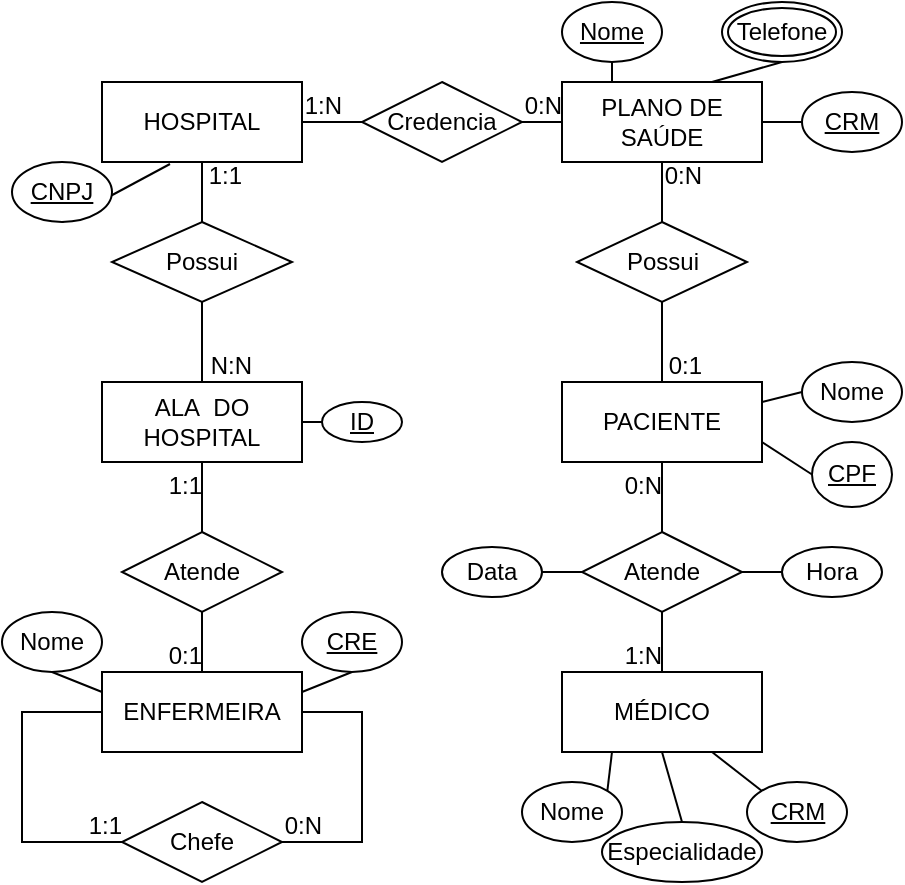 <mxfile version="13.7.9" type="github">
  <diagram id="L2FBf00BMosleL5p0WBu" name="Page-1">
    <mxGraphModel dx="720" dy="582" grid="1" gridSize="10" guides="1" tooltips="1" connect="1" arrows="1" fold="1" page="1" pageScale="1" pageWidth="827" pageHeight="1169" math="0" shadow="0">
      <root>
        <mxCell id="0" />
        <mxCell id="1" parent="0" />
        <mxCell id="Hlvb3RXUIEa_0wioWTwb-1" value="HOSPITAL" style="whiteSpace=wrap;html=1;align=center;" vertex="1" parent="1">
          <mxGeometry x="60" y="50" width="100" height="40" as="geometry" />
        </mxCell>
        <mxCell id="Hlvb3RXUIEa_0wioWTwb-2" value="MÉDICO" style="whiteSpace=wrap;html=1;align=center;" vertex="1" parent="1">
          <mxGeometry x="290" y="345" width="100" height="40" as="geometry" />
        </mxCell>
        <mxCell id="Hlvb3RXUIEa_0wioWTwb-3" value="PACIENTE" style="whiteSpace=wrap;html=1;align=center;" vertex="1" parent="1">
          <mxGeometry x="290" y="200" width="100" height="40" as="geometry" />
        </mxCell>
        <mxCell id="Hlvb3RXUIEa_0wioWTwb-4" value="PLANO DE SAÚDE" style="whiteSpace=wrap;html=1;align=center;" vertex="1" parent="1">
          <mxGeometry x="290" y="50" width="100" height="40" as="geometry" />
        </mxCell>
        <mxCell id="Hlvb3RXUIEa_0wioWTwb-5" value="Credencia" style="shape=rhombus;perimeter=rhombusPerimeter;whiteSpace=wrap;html=1;align=center;" vertex="1" parent="1">
          <mxGeometry x="190" y="50" width="80" height="40" as="geometry" />
        </mxCell>
        <mxCell id="Hlvb3RXUIEa_0wioWTwb-6" value="" style="endArrow=none;html=1;rounded=0;exitX=0.5;exitY=1;exitDx=0;exitDy=0;entryX=0.34;entryY=1.025;entryDx=0;entryDy=0;entryPerimeter=0;" edge="1" parent="1" source="Hlvb3RXUIEa_0wioWTwb-36" target="Hlvb3RXUIEa_0wioWTwb-1">
          <mxGeometry relative="1" as="geometry">
            <mxPoint x="-180" y="240" as="sourcePoint" />
            <mxPoint x="-20" y="240" as="targetPoint" />
          </mxGeometry>
        </mxCell>
        <mxCell id="Hlvb3RXUIEa_0wioWTwb-7" value="" style="endArrow=none;html=1;rounded=0;exitX=0.5;exitY=1;exitDx=0;exitDy=0;entryX=0.25;entryY=0;entryDx=0;entryDy=0;" edge="1" parent="1" source="Hlvb3RXUIEa_0wioWTwb-35" target="Hlvb3RXUIEa_0wioWTwb-4">
          <mxGeometry relative="1" as="geometry">
            <mxPoint x="-180" y="240" as="sourcePoint" />
            <mxPoint x="-20" y="240" as="targetPoint" />
          </mxGeometry>
        </mxCell>
        <mxCell id="Hlvb3RXUIEa_0wioWTwb-8" value="" style="endArrow=none;html=1;rounded=0;exitX=0.5;exitY=1;exitDx=0;exitDy=0;entryX=0.75;entryY=0;entryDx=0;entryDy=0;" edge="1" parent="1" source="Hlvb3RXUIEa_0wioWTwb-64" target="Hlvb3RXUIEa_0wioWTwb-4">
          <mxGeometry relative="1" as="geometry">
            <mxPoint x="-180" y="240" as="sourcePoint" />
            <mxPoint x="-20" y="240" as="targetPoint" />
          </mxGeometry>
        </mxCell>
        <mxCell id="Hlvb3RXUIEa_0wioWTwb-9" value="" style="endArrow=none;html=1;rounded=0;exitX=1;exitY=0.5;exitDx=0;exitDy=0;entryX=0;entryY=0.5;entryDx=0;entryDy=0;" edge="1" parent="1" source="Hlvb3RXUIEa_0wioWTwb-1" target="Hlvb3RXUIEa_0wioWTwb-5">
          <mxGeometry relative="1" as="geometry">
            <mxPoint x="-180" y="240" as="sourcePoint" />
            <mxPoint x="-20" y="240" as="targetPoint" />
          </mxGeometry>
        </mxCell>
        <mxCell id="Hlvb3RXUIEa_0wioWTwb-10" value="1:N" style="resizable=0;html=1;align=right;verticalAlign=bottom;" connectable="0" vertex="1" parent="Hlvb3RXUIEa_0wioWTwb-9">
          <mxGeometry x="1" relative="1" as="geometry">
            <mxPoint x="-10" as="offset" />
          </mxGeometry>
        </mxCell>
        <mxCell id="Hlvb3RXUIEa_0wioWTwb-11" value="" style="endArrow=none;html=1;rounded=0;exitX=1;exitY=0.5;exitDx=0;exitDy=0;entryX=0;entryY=0.5;entryDx=0;entryDy=0;" edge="1" parent="1" source="Hlvb3RXUIEa_0wioWTwb-5" target="Hlvb3RXUIEa_0wioWTwb-4">
          <mxGeometry relative="1" as="geometry">
            <mxPoint x="-180" y="240" as="sourcePoint" />
            <mxPoint x="-20" y="240" as="targetPoint" />
          </mxGeometry>
        </mxCell>
        <mxCell id="Hlvb3RXUIEa_0wioWTwb-12" value="0:N" style="resizable=0;html=1;align=right;verticalAlign=bottom;" connectable="0" vertex="1" parent="Hlvb3RXUIEa_0wioWTwb-11">
          <mxGeometry x="1" relative="1" as="geometry">
            <mxPoint as="offset" />
          </mxGeometry>
        </mxCell>
        <mxCell id="Hlvb3RXUIEa_0wioWTwb-13" value="Atende" style="shape=rhombus;perimeter=rhombusPerimeter;whiteSpace=wrap;html=1;align=center;" vertex="1" parent="1">
          <mxGeometry x="300" y="275" width="80" height="40" as="geometry" />
        </mxCell>
        <mxCell id="Hlvb3RXUIEa_0wioWTwb-14" value="Especialidade" style="ellipse;whiteSpace=wrap;html=1;align=center;" vertex="1" parent="1">
          <mxGeometry x="310" y="420" width="80" height="30" as="geometry" />
        </mxCell>
        <mxCell id="Hlvb3RXUIEa_0wioWTwb-15" value="Nome" style="ellipse;whiteSpace=wrap;html=1;align=center;" vertex="1" parent="1">
          <mxGeometry x="270" y="400" width="50" height="30" as="geometry" />
        </mxCell>
        <mxCell id="Hlvb3RXUIEa_0wioWTwb-16" value="" style="endArrow=none;html=1;rounded=0;entryX=0.25;entryY=1;entryDx=0;entryDy=0;exitX=1;exitY=0;exitDx=0;exitDy=0;" edge="1" parent="1" source="Hlvb3RXUIEa_0wioWTwb-15" target="Hlvb3RXUIEa_0wioWTwb-2">
          <mxGeometry relative="1" as="geometry">
            <mxPoint x="310" y="390" as="sourcePoint" />
            <mxPoint x="-20" y="170" as="targetPoint" />
          </mxGeometry>
        </mxCell>
        <mxCell id="Hlvb3RXUIEa_0wioWTwb-17" value="" style="endArrow=none;html=1;rounded=0;exitX=0;exitY=0;exitDx=0;exitDy=0;entryX=0.75;entryY=1;entryDx=0;entryDy=0;" edge="1" parent="1" source="Hlvb3RXUIEa_0wioWTwb-38" target="Hlvb3RXUIEa_0wioWTwb-2">
          <mxGeometry relative="1" as="geometry">
            <mxPoint x="-180" y="170" as="sourcePoint" />
            <mxPoint x="-20" y="170" as="targetPoint" />
          </mxGeometry>
        </mxCell>
        <mxCell id="Hlvb3RXUIEa_0wioWTwb-18" value="" style="endArrow=none;html=1;rounded=0;exitX=0.5;exitY=1;exitDx=0;exitDy=0;entryX=0.5;entryY=0;entryDx=0;entryDy=0;" edge="1" parent="1" source="Hlvb3RXUIEa_0wioWTwb-2" target="Hlvb3RXUIEa_0wioWTwb-14">
          <mxGeometry relative="1" as="geometry">
            <mxPoint x="-180" y="170" as="sourcePoint" />
            <mxPoint x="-20" y="170" as="targetPoint" />
          </mxGeometry>
        </mxCell>
        <mxCell id="Hlvb3RXUIEa_0wioWTwb-19" value="Data" style="ellipse;whiteSpace=wrap;html=1;align=center;" vertex="1" parent="1">
          <mxGeometry x="230" y="282.5" width="50" height="25" as="geometry" />
        </mxCell>
        <mxCell id="Hlvb3RXUIEa_0wioWTwb-20" value="Hora" style="ellipse;whiteSpace=wrap;html=1;align=center;" vertex="1" parent="1">
          <mxGeometry x="400" y="282.5" width="50" height="25" as="geometry" />
        </mxCell>
        <mxCell id="Hlvb3RXUIEa_0wioWTwb-21" value="" style="endArrow=none;html=1;rounded=0;exitX=0;exitY=0.5;exitDx=0;exitDy=0;entryX=1;entryY=0.5;entryDx=0;entryDy=0;" edge="1" parent="1" source="Hlvb3RXUIEa_0wioWTwb-20" target="Hlvb3RXUIEa_0wioWTwb-13">
          <mxGeometry relative="1" as="geometry">
            <mxPoint x="-180" y="280" as="sourcePoint" />
            <mxPoint x="-20" y="280" as="targetPoint" />
          </mxGeometry>
        </mxCell>
        <mxCell id="Hlvb3RXUIEa_0wioWTwb-22" value="" style="endArrow=none;html=1;rounded=0;exitX=1;exitY=0.5;exitDx=0;exitDy=0;entryX=0;entryY=0.5;entryDx=0;entryDy=0;" edge="1" parent="1" source="Hlvb3RXUIEa_0wioWTwb-19" target="Hlvb3RXUIEa_0wioWTwb-13">
          <mxGeometry relative="1" as="geometry">
            <mxPoint x="-180" y="280" as="sourcePoint" />
            <mxPoint x="-20" y="280" as="targetPoint" />
          </mxGeometry>
        </mxCell>
        <mxCell id="Hlvb3RXUIEa_0wioWTwb-23" value="" style="endArrow=none;html=1;rounded=0;exitX=0.5;exitY=0;exitDx=0;exitDy=0;entryX=0.5;entryY=1;entryDx=0;entryDy=0;" edge="1" parent="1" source="Hlvb3RXUIEa_0wioWTwb-2" target="Hlvb3RXUIEa_0wioWTwb-13">
          <mxGeometry relative="1" as="geometry">
            <mxPoint x="-180" y="280" as="sourcePoint" />
            <mxPoint x="-20" y="280" as="targetPoint" />
          </mxGeometry>
        </mxCell>
        <mxCell id="Hlvb3RXUIEa_0wioWTwb-24" value="1:N" style="resizable=0;html=1;align=right;verticalAlign=bottom;" connectable="0" vertex="1" parent="Hlvb3RXUIEa_0wioWTwb-23">
          <mxGeometry x="1" relative="1" as="geometry">
            <mxPoint y="30" as="offset" />
          </mxGeometry>
        </mxCell>
        <mxCell id="Hlvb3RXUIEa_0wioWTwb-25" value="" style="endArrow=none;html=1;rounded=0;exitX=0.5;exitY=0;exitDx=0;exitDy=0;entryX=0.5;entryY=1;entryDx=0;entryDy=0;" edge="1" parent="1" source="Hlvb3RXUIEa_0wioWTwb-13" target="Hlvb3RXUIEa_0wioWTwb-3">
          <mxGeometry relative="1" as="geometry">
            <mxPoint x="-180" y="280" as="sourcePoint" />
            <mxPoint x="-20" y="280" as="targetPoint" />
          </mxGeometry>
        </mxCell>
        <mxCell id="Hlvb3RXUIEa_0wioWTwb-26" value="0:N" style="resizable=0;html=1;align=right;verticalAlign=bottom;" connectable="0" vertex="1" parent="Hlvb3RXUIEa_0wioWTwb-25">
          <mxGeometry x="1" relative="1" as="geometry">
            <mxPoint y="20" as="offset" />
          </mxGeometry>
        </mxCell>
        <mxCell id="Hlvb3RXUIEa_0wioWTwb-27" value="Nome" style="ellipse;whiteSpace=wrap;html=1;align=center;" vertex="1" parent="1">
          <mxGeometry x="410" y="190" width="50" height="30" as="geometry" />
        </mxCell>
        <mxCell id="Hlvb3RXUIEa_0wioWTwb-28" value="" style="endArrow=none;html=1;rounded=0;exitX=0;exitY=0.5;exitDx=0;exitDy=0;entryX=1;entryY=0.75;entryDx=0;entryDy=0;" edge="1" parent="1" source="Hlvb3RXUIEa_0wioWTwb-37" target="Hlvb3RXUIEa_0wioWTwb-3">
          <mxGeometry relative="1" as="geometry">
            <mxPoint x="-190" y="360" as="sourcePoint" />
            <mxPoint x="-190" y="340" as="targetPoint" />
          </mxGeometry>
        </mxCell>
        <mxCell id="Hlvb3RXUIEa_0wioWTwb-29" value="" style="endArrow=none;html=1;rounded=0;exitX=1;exitY=0.25;exitDx=0;exitDy=0;entryX=0;entryY=0.5;entryDx=0;entryDy=0;" edge="1" parent="1" source="Hlvb3RXUIEa_0wioWTwb-3" target="Hlvb3RXUIEa_0wioWTwb-27">
          <mxGeometry relative="1" as="geometry">
            <mxPoint x="-135" y="340" as="sourcePoint" />
            <mxPoint x="-135" y="360" as="targetPoint" />
          </mxGeometry>
        </mxCell>
        <mxCell id="Hlvb3RXUIEa_0wioWTwb-30" value="Possui" style="shape=rhombus;perimeter=rhombusPerimeter;whiteSpace=wrap;html=1;align=center;" vertex="1" parent="1">
          <mxGeometry x="297.5" y="120" width="85" height="40" as="geometry" />
        </mxCell>
        <mxCell id="Hlvb3RXUIEa_0wioWTwb-31" value="" style="endArrow=none;html=1;rounded=0;exitX=0.5;exitY=1;exitDx=0;exitDy=0;entryX=0.5;entryY=0;entryDx=0;entryDy=0;" edge="1" parent="1" source="Hlvb3RXUIEa_0wioWTwb-4" target="Hlvb3RXUIEa_0wioWTwb-30">
          <mxGeometry relative="1" as="geometry">
            <mxPoint x="-180" y="470" as="sourcePoint" />
            <mxPoint x="-20" y="470" as="targetPoint" />
          </mxGeometry>
        </mxCell>
        <mxCell id="Hlvb3RXUIEa_0wioWTwb-32" value="0:N" style="resizable=0;html=1;align=right;verticalAlign=bottom;" connectable="0" vertex="1" parent="Hlvb3RXUIEa_0wioWTwb-31">
          <mxGeometry x="1" relative="1" as="geometry">
            <mxPoint x="20" y="-15" as="offset" />
          </mxGeometry>
        </mxCell>
        <mxCell id="Hlvb3RXUIEa_0wioWTwb-33" value="" style="endArrow=none;html=1;rounded=0;exitX=0.5;exitY=1;exitDx=0;exitDy=0;entryX=0.5;entryY=0;entryDx=0;entryDy=0;" edge="1" parent="1" source="Hlvb3RXUIEa_0wioWTwb-30" target="Hlvb3RXUIEa_0wioWTwb-3">
          <mxGeometry relative="1" as="geometry">
            <mxPoint x="-180" y="430" as="sourcePoint" />
            <mxPoint x="-20" y="430" as="targetPoint" />
          </mxGeometry>
        </mxCell>
        <mxCell id="Hlvb3RXUIEa_0wioWTwb-34" value="0:1" style="resizable=0;html=1;align=right;verticalAlign=bottom;" connectable="0" vertex="1" parent="Hlvb3RXUIEa_0wioWTwb-33">
          <mxGeometry x="1" relative="1" as="geometry">
            <mxPoint x="20" as="offset" />
          </mxGeometry>
        </mxCell>
        <mxCell id="Hlvb3RXUIEa_0wioWTwb-35" value="Nome" style="ellipse;whiteSpace=wrap;html=1;align=center;fontStyle=4;" vertex="1" parent="1">
          <mxGeometry x="290" y="10" width="50" height="30" as="geometry" />
        </mxCell>
        <mxCell id="Hlvb3RXUIEa_0wioWTwb-36" value="CNPJ" style="ellipse;whiteSpace=wrap;html=1;align=center;fontStyle=4;" vertex="1" parent="1">
          <mxGeometry x="15" y="90" width="50" height="30" as="geometry" />
        </mxCell>
        <mxCell id="Hlvb3RXUIEa_0wioWTwb-37" value="CPF" style="ellipse;whiteSpace=wrap;html=1;align=center;fontStyle=4;" vertex="1" parent="1">
          <mxGeometry x="415" y="230" width="40" height="32.5" as="geometry" />
        </mxCell>
        <mxCell id="Hlvb3RXUIEa_0wioWTwb-38" value="CRM" style="ellipse;whiteSpace=wrap;html=1;align=center;fontStyle=4;" vertex="1" parent="1">
          <mxGeometry x="382.5" y="400" width="50" height="30" as="geometry" />
        </mxCell>
        <mxCell id="Hlvb3RXUIEa_0wioWTwb-39" value="ALA&amp;nbsp; DO HOSPITAL" style="whiteSpace=wrap;html=1;align=center;" vertex="1" parent="1">
          <mxGeometry x="60" y="200" width="100" height="40" as="geometry" />
        </mxCell>
        <mxCell id="Hlvb3RXUIEa_0wioWTwb-40" value="ENFERMEIRA" style="whiteSpace=wrap;html=1;align=center;" vertex="1" parent="1">
          <mxGeometry x="60" y="345" width="100" height="40" as="geometry" />
        </mxCell>
        <mxCell id="Hlvb3RXUIEa_0wioWTwb-41" value="" style="endArrow=none;html=1;rounded=0;exitX=0;exitY=0.5;exitDx=0;exitDy=0;entryX=1;entryY=0.5;entryDx=0;entryDy=0;" edge="1" parent="1" source="Hlvb3RXUIEa_0wioWTwb-43" target="Hlvb3RXUIEa_0wioWTwb-39">
          <mxGeometry relative="1" as="geometry">
            <mxPoint x="-180" y="-70" as="sourcePoint" />
            <mxPoint x="-20" y="-70" as="targetPoint" />
          </mxGeometry>
        </mxCell>
        <mxCell id="Hlvb3RXUIEa_0wioWTwb-42" value="Atende" style="shape=rhombus;perimeter=rhombusPerimeter;whiteSpace=wrap;html=1;align=center;" vertex="1" parent="1">
          <mxGeometry x="70" y="275" width="80" height="40" as="geometry" />
        </mxCell>
        <mxCell id="Hlvb3RXUIEa_0wioWTwb-43" value="ID" style="ellipse;whiteSpace=wrap;html=1;align=center;fontStyle=4;" vertex="1" parent="1">
          <mxGeometry x="170" y="210" width="40" height="20" as="geometry" />
        </mxCell>
        <mxCell id="Hlvb3RXUIEa_0wioWTwb-44" value="CRE" style="ellipse;whiteSpace=wrap;html=1;align=center;fontStyle=4;" vertex="1" parent="1">
          <mxGeometry x="160" y="315" width="50" height="30" as="geometry" />
        </mxCell>
        <mxCell id="Hlvb3RXUIEa_0wioWTwb-45" value="Nome" style="ellipse;whiteSpace=wrap;html=1;align=center;" vertex="1" parent="1">
          <mxGeometry x="10" y="315" width="50" height="30" as="geometry" />
        </mxCell>
        <mxCell id="Hlvb3RXUIEa_0wioWTwb-46" value="" style="endArrow=none;html=1;rounded=0;entryX=0;entryY=0.25;entryDx=0;entryDy=0;exitX=0.5;exitY=1;exitDx=0;exitDy=0;" edge="1" parent="1" source="Hlvb3RXUIEa_0wioWTwb-45" target="Hlvb3RXUIEa_0wioWTwb-40">
          <mxGeometry relative="1" as="geometry">
            <mxPoint x="-180" y="-70" as="sourcePoint" />
            <mxPoint x="-20" y="-70" as="targetPoint" />
          </mxGeometry>
        </mxCell>
        <mxCell id="Hlvb3RXUIEa_0wioWTwb-47" value="" style="endArrow=none;html=1;rounded=0;exitX=0.5;exitY=1;exitDx=0;exitDy=0;entryX=1;entryY=0.25;entryDx=0;entryDy=0;" edge="1" parent="1" source="Hlvb3RXUIEa_0wioWTwb-44" target="Hlvb3RXUIEa_0wioWTwb-40">
          <mxGeometry relative="1" as="geometry">
            <mxPoint x="-180" y="-70" as="sourcePoint" />
            <mxPoint x="-20" y="-70" as="targetPoint" />
          </mxGeometry>
        </mxCell>
        <mxCell id="Hlvb3RXUIEa_0wioWTwb-48" value="" style="endArrow=none;html=1;rounded=0;entryX=0.5;entryY=0;entryDx=0;entryDy=0;exitX=0.5;exitY=1;exitDx=0;exitDy=0;" edge="1" parent="1" source="Hlvb3RXUIEa_0wioWTwb-39" target="Hlvb3RXUIEa_0wioWTwb-42">
          <mxGeometry relative="1" as="geometry">
            <mxPoint x="-340" y="10" as="sourcePoint" />
            <mxPoint x="50" y="-51" as="targetPoint" />
          </mxGeometry>
        </mxCell>
        <mxCell id="Hlvb3RXUIEa_0wioWTwb-49" value="1:1" style="resizable=0;html=1;align=right;verticalAlign=bottom;" connectable="0" vertex="1" parent="Hlvb3RXUIEa_0wioWTwb-48">
          <mxGeometry x="1" relative="1" as="geometry">
            <mxPoint y="-15" as="offset" />
          </mxGeometry>
        </mxCell>
        <mxCell id="Hlvb3RXUIEa_0wioWTwb-50" value="" style="endArrow=none;html=1;rounded=0;exitX=0.5;exitY=1;exitDx=0;exitDy=0;entryX=0.5;entryY=0;entryDx=0;entryDy=0;" edge="1" parent="1" source="Hlvb3RXUIEa_0wioWTwb-42" target="Hlvb3RXUIEa_0wioWTwb-40">
          <mxGeometry relative="1" as="geometry">
            <mxPoint x="-220" y="-160" as="sourcePoint" />
            <mxPoint x="-60" y="-160" as="targetPoint" />
          </mxGeometry>
        </mxCell>
        <mxCell id="Hlvb3RXUIEa_0wioWTwb-51" value="0:1" style="resizable=0;html=1;align=right;verticalAlign=bottom;" connectable="0" vertex="1" parent="Hlvb3RXUIEa_0wioWTwb-50">
          <mxGeometry x="1" relative="1" as="geometry" />
        </mxCell>
        <mxCell id="Hlvb3RXUIEa_0wioWTwb-52" value="Chefe" style="shape=rhombus;perimeter=rhombusPerimeter;whiteSpace=wrap;html=1;align=center;" vertex="1" parent="1">
          <mxGeometry x="70" y="410" width="80" height="40" as="geometry" />
        </mxCell>
        <mxCell id="Hlvb3RXUIEa_0wioWTwb-53" value="" style="endArrow=none;html=1;rounded=0;entryX=1;entryY=0.5;entryDx=0;entryDy=0;exitX=1;exitY=0.5;exitDx=0;exitDy=0;" edge="1" parent="1" source="Hlvb3RXUIEa_0wioWTwb-40" target="Hlvb3RXUIEa_0wioWTwb-52">
          <mxGeometry relative="1" as="geometry">
            <mxPoint x="-220" y="-170" as="sourcePoint" />
            <mxPoint x="-60" y="-170" as="targetPoint" />
            <Array as="points">
              <mxPoint x="190" y="365" />
              <mxPoint x="190" y="430" />
            </Array>
          </mxGeometry>
        </mxCell>
        <mxCell id="Hlvb3RXUIEa_0wioWTwb-54" value="0:N" style="resizable=0;html=1;align=right;verticalAlign=bottom;" connectable="0" vertex="1" parent="Hlvb3RXUIEa_0wioWTwb-53">
          <mxGeometry x="1" relative="1" as="geometry">
            <mxPoint x="20" as="offset" />
          </mxGeometry>
        </mxCell>
        <mxCell id="Hlvb3RXUIEa_0wioWTwb-55" value="" style="endArrow=none;html=1;rounded=0;entryX=0;entryY=0.5;entryDx=0;entryDy=0;exitX=0;exitY=0.5;exitDx=0;exitDy=0;" edge="1" parent="1" source="Hlvb3RXUIEa_0wioWTwb-40" target="Hlvb3RXUIEa_0wioWTwb-52">
          <mxGeometry relative="1" as="geometry">
            <mxPoint x="-160" y="60" as="sourcePoint" />
            <mxPoint x="-60" y="-170" as="targetPoint" />
            <Array as="points">
              <mxPoint x="20" y="365" />
              <mxPoint x="20" y="430" />
            </Array>
          </mxGeometry>
        </mxCell>
        <mxCell id="Hlvb3RXUIEa_0wioWTwb-56" value="1:1" style="resizable=0;html=1;align=right;verticalAlign=bottom;" connectable="0" vertex="1" parent="Hlvb3RXUIEa_0wioWTwb-55">
          <mxGeometry x="1" relative="1" as="geometry">
            <mxPoint as="offset" />
          </mxGeometry>
        </mxCell>
        <mxCell id="Hlvb3RXUIEa_0wioWTwb-57" value="Possui" style="shape=rhombus;perimeter=rhombusPerimeter;whiteSpace=wrap;html=1;align=center;" vertex="1" parent="1">
          <mxGeometry x="65" y="120" width="90" height="40" as="geometry" />
        </mxCell>
        <mxCell id="Hlvb3RXUIEa_0wioWTwb-58" value="" style="endArrow=none;html=1;rounded=0;entryX=0.5;entryY=1;entryDx=0;entryDy=0;exitX=0.5;exitY=0;exitDx=0;exitDy=0;" edge="1" parent="1" source="Hlvb3RXUIEa_0wioWTwb-39" target="Hlvb3RXUIEa_0wioWTwb-57">
          <mxGeometry relative="1" as="geometry">
            <mxPoint x="-20" y="60" as="sourcePoint" />
            <mxPoint x="-20" y="30" as="targetPoint" />
          </mxGeometry>
        </mxCell>
        <mxCell id="Hlvb3RXUIEa_0wioWTwb-59" value="N:N" style="resizable=0;html=1;align=right;verticalAlign=bottom;" connectable="0" vertex="1" parent="Hlvb3RXUIEa_0wioWTwb-58">
          <mxGeometry x="1" relative="1" as="geometry">
            <mxPoint x="25" y="40" as="offset" />
          </mxGeometry>
        </mxCell>
        <mxCell id="Hlvb3RXUIEa_0wioWTwb-60" value="" style="endArrow=none;html=1;rounded=0;" edge="1" parent="1">
          <mxGeometry relative="1" as="geometry">
            <mxPoint x="110" y="120" as="sourcePoint" />
            <mxPoint x="110" y="90" as="targetPoint" />
          </mxGeometry>
        </mxCell>
        <mxCell id="Hlvb3RXUIEa_0wioWTwb-61" value="1:1" style="resizable=0;html=1;align=right;verticalAlign=bottom;" connectable="0" vertex="1" parent="Hlvb3RXUIEa_0wioWTwb-60">
          <mxGeometry x="1" relative="1" as="geometry">
            <mxPoint x="20" y="15" as="offset" />
          </mxGeometry>
        </mxCell>
        <mxCell id="Hlvb3RXUIEa_0wioWTwb-62" value="CRM" style="ellipse;whiteSpace=wrap;html=1;align=center;fontStyle=4;" vertex="1" parent="1">
          <mxGeometry x="410" y="55" width="50" height="30" as="geometry" />
        </mxCell>
        <mxCell id="Hlvb3RXUIEa_0wioWTwb-63" value="" style="endArrow=none;html=1;rounded=0;entryX=0;entryY=0.5;entryDx=0;entryDy=0;exitX=1;exitY=0.5;exitDx=0;exitDy=0;" edge="1" parent="1" source="Hlvb3RXUIEa_0wioWTwb-4" target="Hlvb3RXUIEa_0wioWTwb-62">
          <mxGeometry relative="1" as="geometry">
            <mxPoint x="-330" y="170" as="sourcePoint" />
            <mxPoint x="-170" y="170" as="targetPoint" />
          </mxGeometry>
        </mxCell>
        <mxCell id="Hlvb3RXUIEa_0wioWTwb-64" value="Telefone" style="ellipse;shape=doubleEllipse;margin=3;whiteSpace=wrap;html=1;align=center;" vertex="1" parent="1">
          <mxGeometry x="370" y="10" width="60" height="30" as="geometry" />
        </mxCell>
      </root>
    </mxGraphModel>
  </diagram>
</mxfile>
